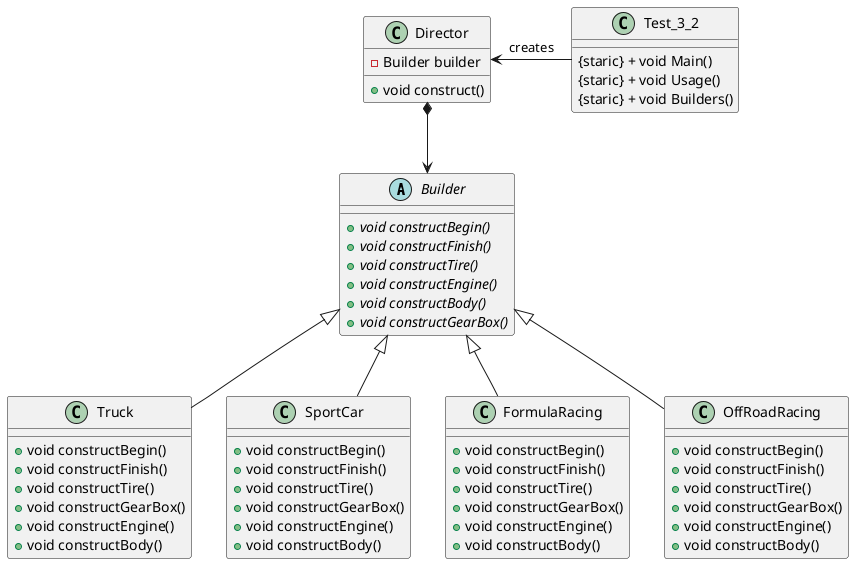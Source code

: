 @startuml

abstract class Builder{
    {abstract} + void constructBegin()
    {abstract} + void constructFinish()
    {abstract} + void constructTire()
    {abstract} + void constructEngine()
    {abstract} + void constructBody()
    {abstract} + void constructGearBox()
}

class Truck extends Builder{
    + void constructBegin()
    + void constructFinish()
    + void constructTire()
    + void constructGearBox()
    + void constructEngine()
    + void constructBody()
} 

class SportCar extends Builder{
    + void constructBegin()
    + void constructFinish()
    + void constructTire()
    + void constructGearBox()
    + void constructEngine()
    + void constructBody()
}

class FormulaRacing extends Builder{
    + void constructBegin()
    + void constructFinish()
    + void constructTire()
    + void constructGearBox()
    + void constructEngine()
    + void constructBody()
}

class OffRoadRacing extends Builder{
    + void constructBegin()
    + void constructFinish()
    + void constructTire()
    + void constructGearBox()
    + void constructEngine()
    + void constructBody()
}

class Director {
    - Builder builder
    + void construct()
}

Director *--> Builder

class Test_3_2 {
    {staric} + void Main()
    {staric} + void Usage()
    {staric} + void Builders()
}

Test_3_2 -l-> Director : creates

@enduml